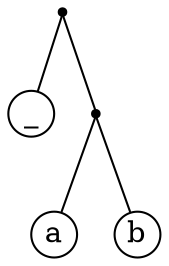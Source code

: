 graph G {
  node [shape=circle width=0.3 fixedsize=true height=0.3];
  edge [arrowType=none];
  {rank = same; a b};
  {_};
  node [shape=point width=default height=default];
  1 -- {a, b};
  2 -- {1, _};
}
